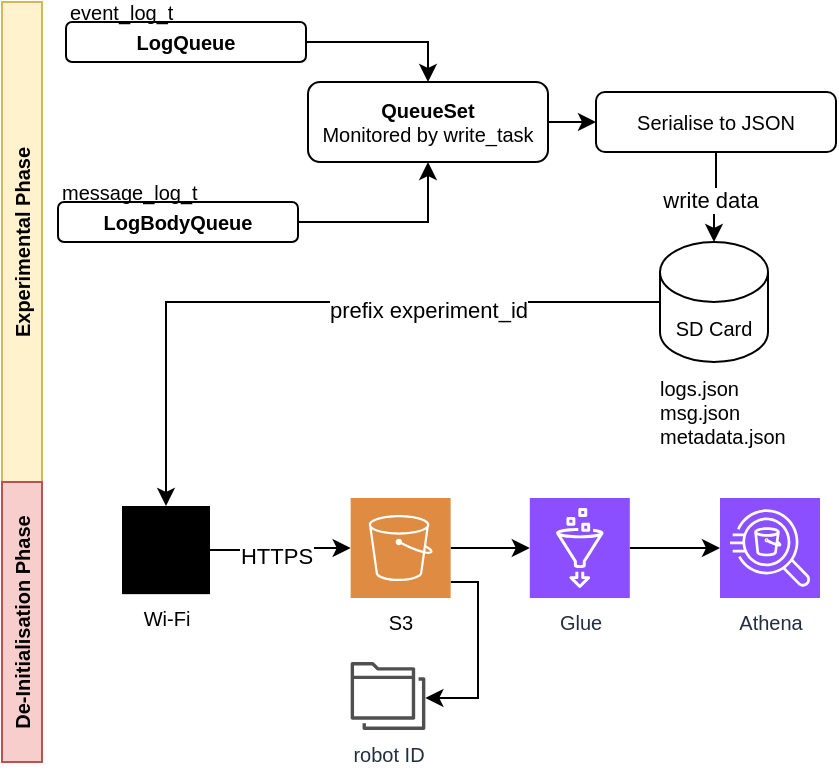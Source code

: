 <mxfile version="26.1.1">
  <diagram name="Page-1" id="btb9k7ennXGVm7oPU-ji">
    <mxGraphModel dx="1434" dy="839" grid="1" gridSize="10" guides="1" tooltips="1" connect="1" arrows="1" fold="1" page="1" pageScale="1" pageWidth="827" pageHeight="583" math="0" shadow="0">
      <root>
        <mxCell id="0" />
        <mxCell id="1" parent="0" />
        <mxCell id="9NMMCVd3kOC8opcWcWRm-4" style="edgeStyle=orthogonalEdgeStyle;rounded=0;orthogonalLoop=1;jettySize=auto;html=1;entryX=0.5;entryY=0;entryDx=0;entryDy=0;fontSize=10;" parent="1" source="9NMMCVd3kOC8opcWcWRm-1" target="9NMMCVd3kOC8opcWcWRm-3" edge="1">
          <mxGeometry relative="1" as="geometry" />
        </mxCell>
        <mxCell id="9NMMCVd3kOC8opcWcWRm-1" value="&lt;b&gt;LogQueue&lt;/b&gt;" style="rounded=1;whiteSpace=wrap;html=1;fontSize=10;" parent="1" vertex="1">
          <mxGeometry x="212" y="50" width="120" height="20" as="geometry" />
        </mxCell>
        <mxCell id="9NMMCVd3kOC8opcWcWRm-5" style="edgeStyle=orthogonalEdgeStyle;rounded=0;orthogonalLoop=1;jettySize=auto;html=1;entryX=0.5;entryY=1;entryDx=0;entryDy=0;fontSize=10;" parent="1" source="9NMMCVd3kOC8opcWcWRm-2" target="9NMMCVd3kOC8opcWcWRm-3" edge="1">
          <mxGeometry relative="1" as="geometry" />
        </mxCell>
        <mxCell id="9NMMCVd3kOC8opcWcWRm-2" value="&lt;b&gt;LogBodyQueue&lt;/b&gt;" style="rounded=1;whiteSpace=wrap;html=1;fontSize=10;" parent="1" vertex="1">
          <mxGeometry x="208" y="140" width="120" height="20" as="geometry" />
        </mxCell>
        <mxCell id="9NMMCVd3kOC8opcWcWRm-9" style="edgeStyle=orthogonalEdgeStyle;rounded=0;orthogonalLoop=1;jettySize=auto;html=1;fontSize=10;" parent="1" source="9NMMCVd3kOC8opcWcWRm-3" target="9NMMCVd3kOC8opcWcWRm-8" edge="1">
          <mxGeometry relative="1" as="geometry" />
        </mxCell>
        <mxCell id="9NMMCVd3kOC8opcWcWRm-3" value="&lt;b&gt;QueueSet&lt;/b&gt;&lt;br&gt;Monitored by write_task" style="rounded=1;whiteSpace=wrap;html=1;fontSize=10;" parent="1" vertex="1">
          <mxGeometry x="333" y="80" width="120" height="40" as="geometry" />
        </mxCell>
        <mxCell id="9NMMCVd3kOC8opcWcWRm-6" value="event_log_t" style="text;html=1;align=left;verticalAlign=middle;whiteSpace=wrap;rounded=0;fontSize=10;" parent="1" vertex="1">
          <mxGeometry x="212" y="40" width="120" height="10" as="geometry" />
        </mxCell>
        <mxCell id="9NMMCVd3kOC8opcWcWRm-7" value="message_log_t" style="text;html=1;align=left;verticalAlign=middle;whiteSpace=wrap;rounded=0;fontSize=10;" parent="1" vertex="1">
          <mxGeometry x="208" y="130" width="120" height="10" as="geometry" />
        </mxCell>
        <mxCell id="9NMMCVd3kOC8opcWcWRm-8" value="Serialise to JSON" style="rounded=1;whiteSpace=wrap;html=1;fontSize=10;" parent="1" vertex="1">
          <mxGeometry x="477" y="85" width="120" height="30" as="geometry" />
        </mxCell>
        <mxCell id="1sfbfqyPpxOrwD9zdV-y-46" style="edgeStyle=orthogonalEdgeStyle;rounded=0;orthogonalLoop=1;jettySize=auto;html=1;" edge="1" parent="1" source="9NMMCVd3kOC8opcWcWRm-11" target="1sfbfqyPpxOrwD9zdV-y-30">
          <mxGeometry relative="1" as="geometry">
            <mxPoint x="462" y="190" as="targetPoint" />
          </mxGeometry>
        </mxCell>
        <mxCell id="1sfbfqyPpxOrwD9zdV-y-53" value="prefix experiment_id" style="edgeLabel;html=1;align=center;verticalAlign=middle;resizable=0;points=[];" vertex="1" connectable="0" parent="1sfbfqyPpxOrwD9zdV-y-46">
          <mxGeometry x="-0.335" y="4" relative="1" as="geometry">
            <mxPoint as="offset" />
          </mxGeometry>
        </mxCell>
        <mxCell id="9NMMCVd3kOC8opcWcWRm-11" value="SD Card" style="shape=cylinder3;whiteSpace=wrap;html=1;boundedLbl=1;backgroundOutline=1;size=15;fontSize=10;" parent="1" vertex="1">
          <mxGeometry x="509" y="160" width="54" height="60" as="geometry" />
        </mxCell>
        <mxCell id="9NMMCVd3kOC8opcWcWRm-15" value="logs.json&lt;br&gt;msg.json&lt;div&gt;metadata.json&lt;/div&gt;" style="text;html=1;align=left;verticalAlign=middle;whiteSpace=wrap;rounded=0;fontSize=10;" parent="1" vertex="1">
          <mxGeometry x="507" y="225" width="70" height="40" as="geometry" />
        </mxCell>
        <mxCell id="1sfbfqyPpxOrwD9zdV-y-29" style="edgeStyle=orthogonalEdgeStyle;rounded=0;orthogonalLoop=1;jettySize=auto;html=1;fontSize=10;" edge="1" parent="1" source="1sfbfqyPpxOrwD9zdV-y-30" target="1sfbfqyPpxOrwD9zdV-y-38">
          <mxGeometry relative="1" as="geometry" />
        </mxCell>
        <mxCell id="1sfbfqyPpxOrwD9zdV-y-52" value="HTTPS" style="edgeLabel;html=1;align=center;verticalAlign=middle;resizable=0;points=[];" vertex="1" connectable="0" parent="1sfbfqyPpxOrwD9zdV-y-29">
          <mxGeometry x="-0.071" y="-3" relative="1" as="geometry">
            <mxPoint as="offset" />
          </mxGeometry>
        </mxCell>
        <mxCell id="1sfbfqyPpxOrwD9zdV-y-30" value="Wi-Fi" style="sketch=0;verticalLabelPosition=bottom;sketch=0;aspect=fixed;html=1;verticalAlign=top;strokeColor=none;fillColor=#000000;align=center;outlineConnect=0;pointerEvents=1;shape=mxgraph.citrix2.wifi_router;fontSize=10;" vertex="1" parent="1">
          <mxGeometry x="240" y="292" width="44" height="44.08" as="geometry" />
        </mxCell>
        <mxCell id="1sfbfqyPpxOrwD9zdV-y-36" style="edgeStyle=orthogonalEdgeStyle;rounded=0;orthogonalLoop=1;jettySize=auto;html=1;fontSize=10;" edge="1" parent="1" source="1sfbfqyPpxOrwD9zdV-y-38" target="1sfbfqyPpxOrwD9zdV-y-40">
          <mxGeometry relative="1" as="geometry" />
        </mxCell>
        <mxCell id="1sfbfqyPpxOrwD9zdV-y-37" style="edgeStyle=orthogonalEdgeStyle;rounded=0;orthogonalLoop=1;jettySize=auto;html=1;fontSize=10;" edge="1" parent="1" source="1sfbfqyPpxOrwD9zdV-y-38" target="1sfbfqyPpxOrwD9zdV-y-42">
          <mxGeometry relative="1" as="geometry">
            <Array as="points">
              <mxPoint x="418" y="330" />
              <mxPoint x="418" y="388" />
            </Array>
          </mxGeometry>
        </mxCell>
        <mxCell id="1sfbfqyPpxOrwD9zdV-y-38" value="S3" style="sketch=0;pointerEvents=1;shadow=0;dashed=0;html=1;strokeColor=none;fillColor=#DF8C42;labelPosition=center;verticalLabelPosition=bottom;verticalAlign=top;align=center;outlineConnect=0;shape=mxgraph.veeam2.aws_s3;fontSize=10;aspect=fixed;" vertex="1" parent="1">
          <mxGeometry x="354.33" y="288.0" width="50" height="50" as="geometry" />
        </mxCell>
        <mxCell id="1sfbfqyPpxOrwD9zdV-y-39" style="edgeStyle=orthogonalEdgeStyle;rounded=0;orthogonalLoop=1;jettySize=auto;html=1;fontSize=10;" edge="1" parent="1" source="1sfbfqyPpxOrwD9zdV-y-40" target="1sfbfqyPpxOrwD9zdV-y-41">
          <mxGeometry relative="1" as="geometry" />
        </mxCell>
        <mxCell id="1sfbfqyPpxOrwD9zdV-y-40" value="Glue" style="sketch=0;points=[[0,0,0],[0.25,0,0],[0.5,0,0],[0.75,0,0],[1,0,0],[0,1,0],[0.25,1,0],[0.5,1,0],[0.75,1,0],[1,1,0],[0,0.25,0],[0,0.5,0],[0,0.75,0],[1,0.25,0],[1,0.5,0],[1,0.75,0]];outlineConnect=0;fontColor=#232F3E;fillColor=#8C4FFF;strokeColor=#ffffff;dashed=0;verticalLabelPosition=bottom;verticalAlign=top;align=center;html=1;fontSize=10;fontStyle=0;aspect=fixed;shape=mxgraph.aws4.resourceIcon;resIcon=mxgraph.aws4.glue;" vertex="1" parent="1">
          <mxGeometry x="443.9" y="288.0" width="50" height="50" as="geometry" />
        </mxCell>
        <mxCell id="1sfbfqyPpxOrwD9zdV-y-41" value="Athena" style="sketch=0;points=[[0,0,0],[0.25,0,0],[0.5,0,0],[0.75,0,0],[1,0,0],[0,1,0],[0.25,1,0],[0.5,1,0],[0.75,1,0],[1,1,0],[0,0.25,0],[0,0.5,0],[0,0.75,0],[1,0.25,0],[1,0.5,0],[1,0.75,0]];outlineConnect=0;fontColor=#232F3E;fillColor=#8C4FFF;strokeColor=#ffffff;dashed=0;verticalLabelPosition=bottom;verticalAlign=top;align=center;html=1;fontSize=10;fontStyle=0;aspect=fixed;shape=mxgraph.aws4.resourceIcon;resIcon=mxgraph.aws4.athena;" vertex="1" parent="1">
          <mxGeometry x="539" y="288.0" width="50" height="50" as="geometry" />
        </mxCell>
        <mxCell id="1sfbfqyPpxOrwD9zdV-y-42" value="robot ID" style="sketch=0;outlineConnect=0;fontColor=#232F3E;gradientColor=none;fillColor=#505050;strokeColor=none;dashed=0;verticalLabelPosition=bottom;verticalAlign=top;align=center;html=1;fontSize=10;fontStyle=0;aspect=fixed;pointerEvents=1;shape=mxgraph.aws4.folders;" vertex="1" parent="1">
          <mxGeometry x="354.33" y="370" width="37.35" height="34" as="geometry" />
        </mxCell>
        <mxCell id="1sfbfqyPpxOrwD9zdV-y-43" style="edgeStyle=orthogonalEdgeStyle;rounded=0;orthogonalLoop=1;jettySize=auto;html=1;entryX=0.5;entryY=0;entryDx=0;entryDy=0;entryPerimeter=0;" edge="1" parent="1" source="9NMMCVd3kOC8opcWcWRm-8" target="9NMMCVd3kOC8opcWcWRm-11">
          <mxGeometry relative="1" as="geometry" />
        </mxCell>
        <mxCell id="1sfbfqyPpxOrwD9zdV-y-44" value="write data" style="edgeLabel;html=1;align=center;verticalAlign=middle;resizable=0;points=[];" vertex="1" connectable="0" parent="1sfbfqyPpxOrwD9zdV-y-43">
          <mxGeometry x="-0.022" y="3" relative="1" as="geometry">
            <mxPoint x="-3" y="-2" as="offset" />
          </mxGeometry>
        </mxCell>
        <mxCell id="1sfbfqyPpxOrwD9zdV-y-49" value="&lt;b&gt;&lt;font style=&quot;font-size: 10px;&quot;&gt;Experimental Phase&lt;/font&gt;&lt;/b&gt;" style="rounded=0;whiteSpace=wrap;html=1;horizontal=0;fillColor=#fff2cc;strokeColor=#d6b656;" vertex="1" parent="1">
          <mxGeometry x="180" y="40" width="20" height="240" as="geometry" />
        </mxCell>
        <mxCell id="1sfbfqyPpxOrwD9zdV-y-50" value="&lt;b&gt;&lt;font style=&quot;font-size: 10px;&quot;&gt;De-Initialisation Phase&lt;/font&gt;&lt;/b&gt;" style="rounded=0;whiteSpace=wrap;html=1;horizontal=0;fillColor=#f8cecc;strokeColor=#b85450;" vertex="1" parent="1">
          <mxGeometry x="180" y="280" width="20" height="140" as="geometry" />
        </mxCell>
      </root>
    </mxGraphModel>
  </diagram>
</mxfile>

